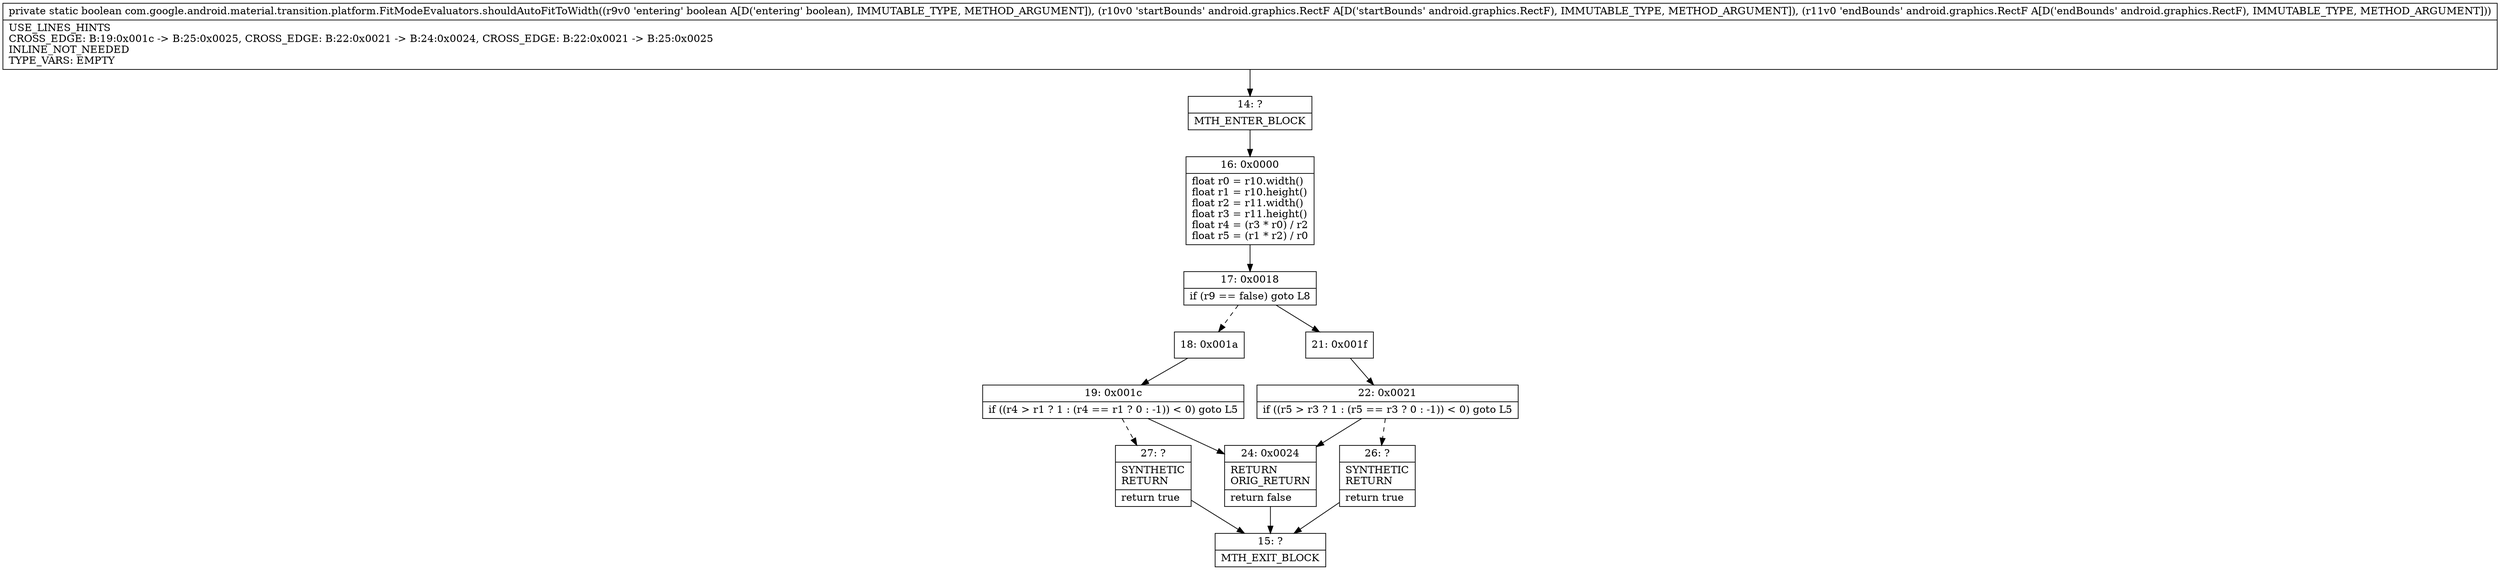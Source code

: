 digraph "CFG forcom.google.android.material.transition.platform.FitModeEvaluators.shouldAutoFitToWidth(ZLandroid\/graphics\/RectF;Landroid\/graphics\/RectF;)Z" {
Node_14 [shape=record,label="{14\:\ ?|MTH_ENTER_BLOCK\l}"];
Node_16 [shape=record,label="{16\:\ 0x0000|float r0 = r10.width()\lfloat r1 = r10.height()\lfloat r2 = r11.width()\lfloat r3 = r11.height()\lfloat r4 = (r3 * r0) \/ r2\lfloat r5 = (r1 * r2) \/ r0\l}"];
Node_17 [shape=record,label="{17\:\ 0x0018|if (r9 == false) goto L8\l}"];
Node_18 [shape=record,label="{18\:\ 0x001a}"];
Node_19 [shape=record,label="{19\:\ 0x001c|if ((r4 \> r1 ? 1 : (r4 == r1 ? 0 : \-1)) \< 0) goto L5\l}"];
Node_24 [shape=record,label="{24\:\ 0x0024|RETURN\lORIG_RETURN\l|return false\l}"];
Node_15 [shape=record,label="{15\:\ ?|MTH_EXIT_BLOCK\l}"];
Node_27 [shape=record,label="{27\:\ ?|SYNTHETIC\lRETURN\l|return true\l}"];
Node_21 [shape=record,label="{21\:\ 0x001f}"];
Node_22 [shape=record,label="{22\:\ 0x0021|if ((r5 \> r3 ? 1 : (r5 == r3 ? 0 : \-1)) \< 0) goto L5\l}"];
Node_26 [shape=record,label="{26\:\ ?|SYNTHETIC\lRETURN\l|return true\l}"];
MethodNode[shape=record,label="{private static boolean com.google.android.material.transition.platform.FitModeEvaluators.shouldAutoFitToWidth((r9v0 'entering' boolean A[D('entering' boolean), IMMUTABLE_TYPE, METHOD_ARGUMENT]), (r10v0 'startBounds' android.graphics.RectF A[D('startBounds' android.graphics.RectF), IMMUTABLE_TYPE, METHOD_ARGUMENT]), (r11v0 'endBounds' android.graphics.RectF A[D('endBounds' android.graphics.RectF), IMMUTABLE_TYPE, METHOD_ARGUMENT]))  | USE_LINES_HINTS\lCROSS_EDGE: B:19:0x001c \-\> B:25:0x0025, CROSS_EDGE: B:22:0x0021 \-\> B:24:0x0024, CROSS_EDGE: B:22:0x0021 \-\> B:25:0x0025\lINLINE_NOT_NEEDED\lTYPE_VARS: EMPTY\l}"];
MethodNode -> Node_14;Node_14 -> Node_16;
Node_16 -> Node_17;
Node_17 -> Node_18[style=dashed];
Node_17 -> Node_21;
Node_18 -> Node_19;
Node_19 -> Node_24;
Node_19 -> Node_27[style=dashed];
Node_24 -> Node_15;
Node_27 -> Node_15;
Node_21 -> Node_22;
Node_22 -> Node_24;
Node_22 -> Node_26[style=dashed];
Node_26 -> Node_15;
}

